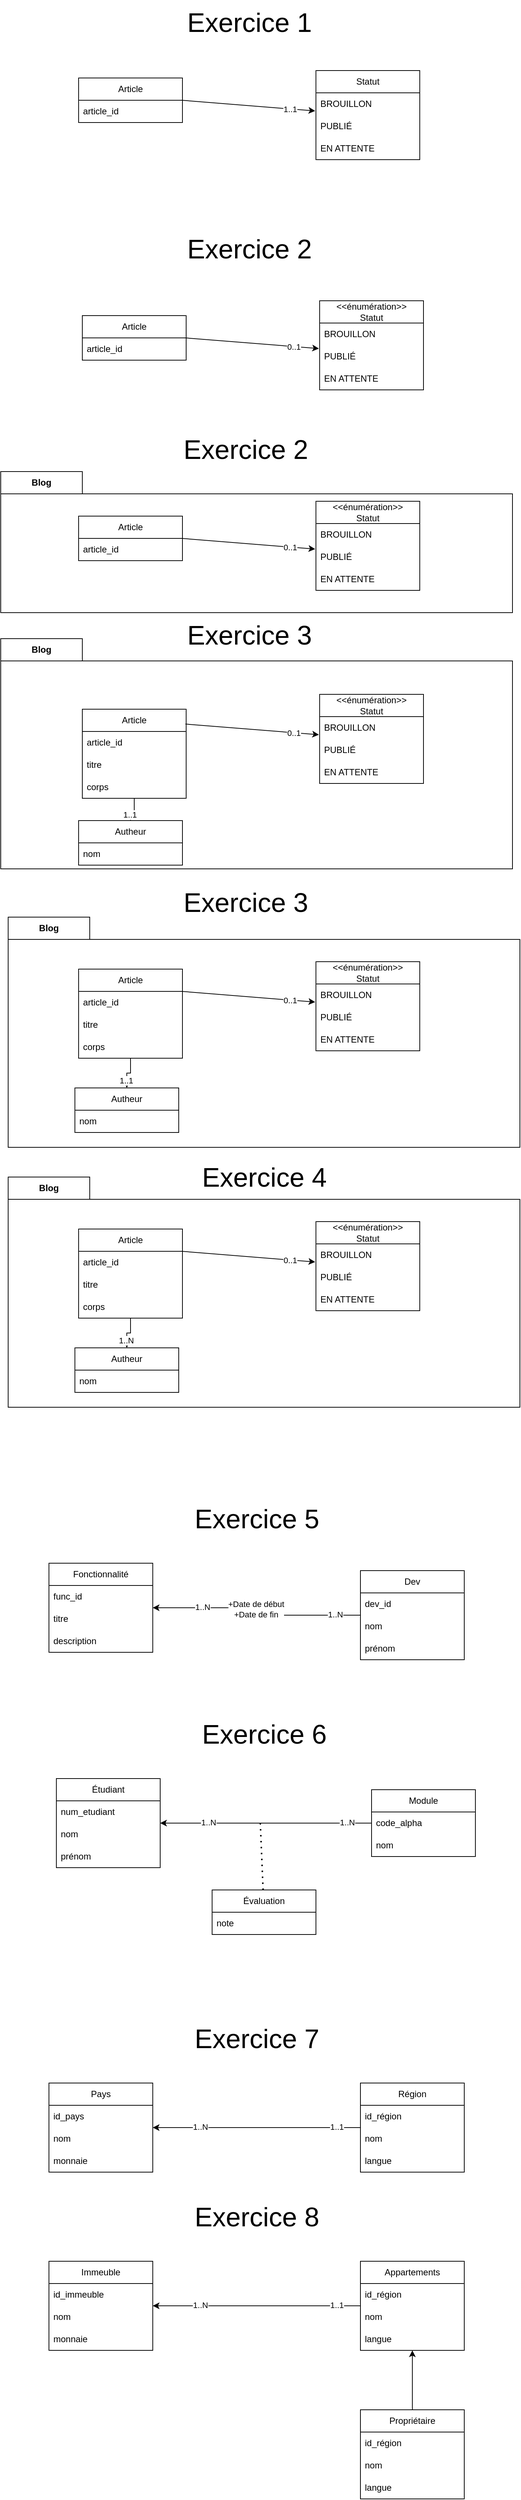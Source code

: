 <mxfile version="24.0.5" type="device">
  <diagram name="Page-1" id="Tr0XNQSlE0OQ8VXsaYxj">
    <mxGraphModel dx="1193" dy="619" grid="1" gridSize="10" guides="1" tooltips="1" connect="1" arrows="1" fold="1" page="1" pageScale="1" pageWidth="850" pageHeight="1100" math="0" shadow="0">
      <root>
        <mxCell id="0" />
        <mxCell id="1" parent="0" />
        <mxCell id="5YTVY3-jpFA6XS3-Fvsi-82" value="&lt;div&gt;Blog&lt;/div&gt;" style="shape=folder;fontStyle=1;tabWidth=110;tabHeight=30;tabPosition=left;html=1;boundedLbl=1;labelInHeader=1;container=1;collapsible=0;whiteSpace=wrap;" vertex="1" parent="1">
          <mxGeometry x="100" y="1260" width="690" height="310" as="geometry" />
        </mxCell>
        <mxCell id="5YTVY3-jpFA6XS3-Fvsi-83" value="" style="html=1;strokeColor=none;resizeWidth=1;resizeHeight=1;fillColor=none;part=1;connectable=0;allowArrows=0;deletable=0;whiteSpace=wrap;" vertex="1" parent="5YTVY3-jpFA6XS3-Fvsi-82">
          <mxGeometry width="690" height="217" relative="1" as="geometry">
            <mxPoint y="30" as="offset" />
          </mxGeometry>
        </mxCell>
        <mxCell id="5YTVY3-jpFA6XS3-Fvsi-80" value="&lt;div&gt;Blog&lt;/div&gt;" style="shape=folder;fontStyle=1;tabWidth=110;tabHeight=30;tabPosition=left;html=1;boundedLbl=1;labelInHeader=1;container=1;collapsible=0;whiteSpace=wrap;" vertex="1" parent="1">
          <mxGeometry x="90" y="660" width="690" height="190" as="geometry" />
        </mxCell>
        <mxCell id="5YTVY3-jpFA6XS3-Fvsi-81" value="" style="html=1;strokeColor=none;resizeWidth=1;resizeHeight=1;fillColor=none;part=1;connectable=0;allowArrows=0;deletable=0;whiteSpace=wrap;" vertex="1" parent="5YTVY3-jpFA6XS3-Fvsi-80">
          <mxGeometry width="690" height="133" relative="1" as="geometry">
            <mxPoint y="30" as="offset" />
          </mxGeometry>
        </mxCell>
        <mxCell id="5YTVY3-jpFA6XS3-Fvsi-78" value="&lt;div&gt;Blog&lt;/div&gt;" style="shape=folder;fontStyle=1;tabWidth=110;tabHeight=30;tabPosition=left;html=1;boundedLbl=1;labelInHeader=1;container=1;collapsible=0;whiteSpace=wrap;" vertex="1" parent="1">
          <mxGeometry x="90" y="885" width="690" height="310" as="geometry" />
        </mxCell>
        <mxCell id="5YTVY3-jpFA6XS3-Fvsi-79" value="" style="html=1;strokeColor=none;resizeWidth=1;resizeHeight=1;fillColor=none;part=1;connectable=0;allowArrows=0;deletable=0;whiteSpace=wrap;" vertex="1" parent="5YTVY3-jpFA6XS3-Fvsi-78">
          <mxGeometry width="690" height="217" relative="1" as="geometry">
            <mxPoint y="30" as="offset" />
          </mxGeometry>
        </mxCell>
        <mxCell id="5YTVY3-jpFA6XS3-Fvsi-1" value="Article" style="swimlane;fontStyle=0;childLayout=stackLayout;horizontal=1;startSize=30;horizontalStack=0;resizeParent=1;resizeParentMax=0;resizeLast=0;collapsible=1;marginBottom=0;whiteSpace=wrap;html=1;" vertex="1" parent="1">
          <mxGeometry x="200" y="450" width="140" height="60" as="geometry" />
        </mxCell>
        <mxCell id="5YTVY3-jpFA6XS3-Fvsi-14" value="article_id" style="text;strokeColor=none;fillColor=none;align=left;verticalAlign=middle;spacingLeft=4;spacingRight=4;overflow=hidden;points=[[0,0.5],[1,0.5]];portConstraint=eastwest;rotatable=0;whiteSpace=wrap;html=1;" vertex="1" parent="5YTVY3-jpFA6XS3-Fvsi-1">
          <mxGeometry y="30" width="140" height="30" as="geometry" />
        </mxCell>
        <mxCell id="5YTVY3-jpFA6XS3-Fvsi-12" value="" style="endArrow=classic;html=1;rounded=0;exitX=1;exitY=0.5;exitDx=0;exitDy=0;" edge="1" parent="1">
          <mxGeometry width="50" height="50" relative="1" as="geometry">
            <mxPoint x="339" y="480" as="sourcePoint" />
            <mxPoint x="519" y="494.4" as="targetPoint" />
          </mxGeometry>
        </mxCell>
        <mxCell id="5YTVY3-jpFA6XS3-Fvsi-13" value="&lt;div&gt;0..1&lt;/div&gt;" style="edgeLabel;html=1;align=center;verticalAlign=middle;resizable=0;points=[];" vertex="1" connectable="0" parent="5YTVY3-jpFA6XS3-Fvsi-12">
          <mxGeometry x="0.413" y="-2" relative="1" as="geometry">
            <mxPoint x="19" as="offset" />
          </mxGeometry>
        </mxCell>
        <mxCell id="5YTVY3-jpFA6XS3-Fvsi-15" value="Article" style="swimlane;fontStyle=0;childLayout=stackLayout;horizontal=1;startSize=30;horizontalStack=0;resizeParent=1;resizeParentMax=0;resizeLast=0;collapsible=1;marginBottom=0;whiteSpace=wrap;html=1;" vertex="1" parent="1">
          <mxGeometry x="195" y="130" width="140" height="60" as="geometry" />
        </mxCell>
        <mxCell id="5YTVY3-jpFA6XS3-Fvsi-16" value="article_id" style="text;strokeColor=none;fillColor=none;align=left;verticalAlign=middle;spacingLeft=4;spacingRight=4;overflow=hidden;points=[[0,0.5],[1,0.5]];portConstraint=eastwest;rotatable=0;whiteSpace=wrap;html=1;" vertex="1" parent="5YTVY3-jpFA6XS3-Fvsi-15">
          <mxGeometry y="30" width="140" height="30" as="geometry" />
        </mxCell>
        <mxCell id="5YTVY3-jpFA6XS3-Fvsi-17" value="Statut" style="swimlane;fontStyle=0;childLayout=stackLayout;horizontal=1;startSize=30;horizontalStack=0;resizeParent=1;resizeParentMax=0;resizeLast=0;collapsible=1;marginBottom=0;whiteSpace=wrap;html=1;" vertex="1" parent="1">
          <mxGeometry x="515" y="120" width="140" height="120" as="geometry" />
        </mxCell>
        <mxCell id="5YTVY3-jpFA6XS3-Fvsi-18" value="&lt;div&gt;BROUILLON&lt;/div&gt;" style="text;strokeColor=none;fillColor=none;align=left;verticalAlign=middle;spacingLeft=4;spacingRight=4;overflow=hidden;points=[[0,0.5],[1,0.5]];portConstraint=eastwest;rotatable=0;whiteSpace=wrap;html=1;" vertex="1" parent="5YTVY3-jpFA6XS3-Fvsi-17">
          <mxGeometry y="30" width="140" height="30" as="geometry" />
        </mxCell>
        <mxCell id="5YTVY3-jpFA6XS3-Fvsi-19" value="PUBLIÉ" style="text;strokeColor=none;fillColor=none;align=left;verticalAlign=middle;spacingLeft=4;spacingRight=4;overflow=hidden;points=[[0,0.5],[1,0.5]];portConstraint=eastwest;rotatable=0;whiteSpace=wrap;html=1;" vertex="1" parent="5YTVY3-jpFA6XS3-Fvsi-17">
          <mxGeometry y="60" width="140" height="30" as="geometry" />
        </mxCell>
        <mxCell id="5YTVY3-jpFA6XS3-Fvsi-20" value="EN ATTENTE" style="text;strokeColor=none;fillColor=none;align=left;verticalAlign=middle;spacingLeft=4;spacingRight=4;overflow=hidden;points=[[0,0.5],[1,0.5]];portConstraint=eastwest;rotatable=0;whiteSpace=wrap;html=1;" vertex="1" parent="5YTVY3-jpFA6XS3-Fvsi-17">
          <mxGeometry y="90" width="140" height="30" as="geometry" />
        </mxCell>
        <mxCell id="5YTVY3-jpFA6XS3-Fvsi-21" value="" style="endArrow=classic;html=1;rounded=0;exitX=1;exitY=0.5;exitDx=0;exitDy=0;" edge="1" parent="1">
          <mxGeometry width="50" height="50" relative="1" as="geometry">
            <mxPoint x="334" y="160" as="sourcePoint" />
            <mxPoint x="514" y="174.4" as="targetPoint" />
          </mxGeometry>
        </mxCell>
        <mxCell id="5YTVY3-jpFA6XS3-Fvsi-22" value="&lt;div&gt;1..1&lt;/div&gt;" style="edgeLabel;html=1;align=center;verticalAlign=middle;resizable=0;points=[];" vertex="1" connectable="0" parent="5YTVY3-jpFA6XS3-Fvsi-21">
          <mxGeometry x="0.413" y="-2" relative="1" as="geometry">
            <mxPoint x="19" as="offset" />
          </mxGeometry>
        </mxCell>
        <mxCell id="5YTVY3-jpFA6XS3-Fvsi-23" value="&lt;div&gt;&lt;font style=&quot;font-size: 36px;&quot;&gt;Exercice 1&lt;/font&gt;&lt;/div&gt;" style="text;html=1;align=center;verticalAlign=middle;resizable=0;points=[];autosize=1;strokeColor=none;fillColor=none;" vertex="1" parent="1">
          <mxGeometry x="330" y="25" width="190" height="60" as="geometry" />
        </mxCell>
        <mxCell id="5YTVY3-jpFA6XS3-Fvsi-25" value="&lt;div&gt;&lt;font style=&quot;font-size: 36px;&quot;&gt;Exercice 2&lt;/font&gt;&lt;/div&gt;" style="text;html=1;align=center;verticalAlign=middle;resizable=0;points=[];autosize=1;strokeColor=none;fillColor=none;" vertex="1" parent="1">
          <mxGeometry x="330" y="330" width="190" height="60" as="geometry" />
        </mxCell>
        <mxCell id="5YTVY3-jpFA6XS3-Fvsi-26" value="Article" style="swimlane;fontStyle=0;childLayout=stackLayout;horizontal=1;startSize=30;horizontalStack=0;resizeParent=1;resizeParentMax=0;resizeLast=0;collapsible=1;marginBottom=0;whiteSpace=wrap;html=1;" vertex="1" parent="1">
          <mxGeometry x="195" y="720" width="140" height="60" as="geometry" />
        </mxCell>
        <mxCell id="5YTVY3-jpFA6XS3-Fvsi-27" value="article_id" style="text;strokeColor=none;fillColor=none;align=left;verticalAlign=middle;spacingLeft=4;spacingRight=4;overflow=hidden;points=[[0,0.5],[1,0.5]];portConstraint=eastwest;rotatable=0;whiteSpace=wrap;html=1;" vertex="1" parent="5YTVY3-jpFA6XS3-Fvsi-26">
          <mxGeometry y="30" width="140" height="30" as="geometry" />
        </mxCell>
        <mxCell id="5YTVY3-jpFA6XS3-Fvsi-32" value="" style="endArrow=classic;html=1;rounded=0;exitX=1;exitY=0.5;exitDx=0;exitDy=0;" edge="1" parent="1">
          <mxGeometry width="50" height="50" relative="1" as="geometry">
            <mxPoint x="334" y="750" as="sourcePoint" />
            <mxPoint x="514" y="764.4" as="targetPoint" />
          </mxGeometry>
        </mxCell>
        <mxCell id="5YTVY3-jpFA6XS3-Fvsi-33" value="&lt;div&gt;0..1&lt;/div&gt;" style="edgeLabel;html=1;align=center;verticalAlign=middle;resizable=0;points=[];" vertex="1" connectable="0" parent="5YTVY3-jpFA6XS3-Fvsi-32">
          <mxGeometry x="0.413" y="-2" relative="1" as="geometry">
            <mxPoint x="19" as="offset" />
          </mxGeometry>
        </mxCell>
        <mxCell id="5YTVY3-jpFA6XS3-Fvsi-34" value="&lt;div&gt;&lt;font style=&quot;font-size: 36px;&quot;&gt;Exercice 2&lt;/font&gt;&lt;/div&gt;" style="text;html=1;align=center;verticalAlign=middle;resizable=0;points=[];autosize=1;strokeColor=none;fillColor=none;" vertex="1" parent="1">
          <mxGeometry x="325" y="600" width="190" height="60" as="geometry" />
        </mxCell>
        <mxCell id="5YTVY3-jpFA6XS3-Fvsi-46" style="edgeStyle=orthogonalEdgeStyle;rounded=0;orthogonalLoop=1;jettySize=auto;html=1;" edge="1" parent="1" source="5YTVY3-jpFA6XS3-Fvsi-35" target="5YTVY3-jpFA6XS3-Fvsi-44">
          <mxGeometry relative="1" as="geometry" />
        </mxCell>
        <mxCell id="5YTVY3-jpFA6XS3-Fvsi-47" value="&lt;div&gt;1..1&lt;/div&gt;" style="edgeLabel;html=1;align=center;verticalAlign=middle;resizable=0;points=[];" vertex="1" connectable="0" parent="5YTVY3-jpFA6XS3-Fvsi-46">
          <mxGeometry x="0.543" y="-1" relative="1" as="geometry">
            <mxPoint as="offset" />
          </mxGeometry>
        </mxCell>
        <mxCell id="5YTVY3-jpFA6XS3-Fvsi-35" value="Article" style="swimlane;fontStyle=0;childLayout=stackLayout;horizontal=1;startSize=30;horizontalStack=0;resizeParent=1;resizeParentMax=0;resizeLast=0;collapsible=1;marginBottom=0;whiteSpace=wrap;html=1;" vertex="1" parent="1">
          <mxGeometry x="200" y="980" width="140" height="120" as="geometry" />
        </mxCell>
        <mxCell id="5YTVY3-jpFA6XS3-Fvsi-36" value="article_id" style="text;strokeColor=none;fillColor=none;align=left;verticalAlign=middle;spacingLeft=4;spacingRight=4;overflow=hidden;points=[[0,0.5],[1,0.5]];portConstraint=eastwest;rotatable=0;whiteSpace=wrap;html=1;" vertex="1" parent="5YTVY3-jpFA6XS3-Fvsi-35">
          <mxGeometry y="30" width="140" height="30" as="geometry" />
        </mxCell>
        <mxCell id="5YTVY3-jpFA6XS3-Fvsi-48" value="titre" style="text;strokeColor=none;fillColor=none;align=left;verticalAlign=middle;spacingLeft=4;spacingRight=4;overflow=hidden;points=[[0,0.5],[1,0.5]];portConstraint=eastwest;rotatable=0;whiteSpace=wrap;html=1;" vertex="1" parent="5YTVY3-jpFA6XS3-Fvsi-35">
          <mxGeometry y="60" width="140" height="30" as="geometry" />
        </mxCell>
        <mxCell id="5YTVY3-jpFA6XS3-Fvsi-49" value="corps" style="text;strokeColor=none;fillColor=none;align=left;verticalAlign=middle;spacingLeft=4;spacingRight=4;overflow=hidden;points=[[0,0.5],[1,0.5]];portConstraint=eastwest;rotatable=0;whiteSpace=wrap;html=1;" vertex="1" parent="5YTVY3-jpFA6XS3-Fvsi-35">
          <mxGeometry y="90" width="140" height="30" as="geometry" />
        </mxCell>
        <mxCell id="5YTVY3-jpFA6XS3-Fvsi-37" value="&lt;div&gt;&amp;lt;&amp;lt;énumération&amp;gt;&amp;gt;&lt;/div&gt;&lt;div&gt;Statut&lt;br&gt;&lt;/div&gt;" style="swimlane;fontStyle=0;childLayout=stackLayout;horizontal=1;startSize=30;horizontalStack=0;resizeParent=1;resizeParentMax=0;resizeLast=0;collapsible=1;marginBottom=0;whiteSpace=wrap;html=1;" vertex="1" parent="1">
          <mxGeometry x="520" y="960" width="140" height="120" as="geometry" />
        </mxCell>
        <mxCell id="5YTVY3-jpFA6XS3-Fvsi-38" value="&lt;div&gt;BROUILLON&lt;/div&gt;" style="text;strokeColor=none;fillColor=none;align=left;verticalAlign=middle;spacingLeft=4;spacingRight=4;overflow=hidden;points=[[0,0.5],[1,0.5]];portConstraint=eastwest;rotatable=0;whiteSpace=wrap;html=1;" vertex="1" parent="5YTVY3-jpFA6XS3-Fvsi-37">
          <mxGeometry y="30" width="140" height="30" as="geometry" />
        </mxCell>
        <mxCell id="5YTVY3-jpFA6XS3-Fvsi-39" value="PUBLIÉ" style="text;strokeColor=none;fillColor=none;align=left;verticalAlign=middle;spacingLeft=4;spacingRight=4;overflow=hidden;points=[[0,0.5],[1,0.5]];portConstraint=eastwest;rotatable=0;whiteSpace=wrap;html=1;" vertex="1" parent="5YTVY3-jpFA6XS3-Fvsi-37">
          <mxGeometry y="60" width="140" height="30" as="geometry" />
        </mxCell>
        <mxCell id="5YTVY3-jpFA6XS3-Fvsi-40" value="EN ATTENTE" style="text;strokeColor=none;fillColor=none;align=left;verticalAlign=middle;spacingLeft=4;spacingRight=4;overflow=hidden;points=[[0,0.5],[1,0.5]];portConstraint=eastwest;rotatable=0;whiteSpace=wrap;html=1;" vertex="1" parent="5YTVY3-jpFA6XS3-Fvsi-37">
          <mxGeometry y="90" width="140" height="30" as="geometry" />
        </mxCell>
        <mxCell id="5YTVY3-jpFA6XS3-Fvsi-41" value="" style="endArrow=classic;html=1;rounded=0;exitX=1;exitY=0.5;exitDx=0;exitDy=0;" edge="1" parent="1">
          <mxGeometry width="50" height="50" relative="1" as="geometry">
            <mxPoint x="339" y="1000" as="sourcePoint" />
            <mxPoint x="519" y="1014.4" as="targetPoint" />
          </mxGeometry>
        </mxCell>
        <mxCell id="5YTVY3-jpFA6XS3-Fvsi-42" value="&lt;div&gt;0..1&lt;/div&gt;" style="edgeLabel;html=1;align=center;verticalAlign=middle;resizable=0;points=[];" vertex="1" connectable="0" parent="5YTVY3-jpFA6XS3-Fvsi-41">
          <mxGeometry x="0.413" y="-2" relative="1" as="geometry">
            <mxPoint x="19" as="offset" />
          </mxGeometry>
        </mxCell>
        <mxCell id="5YTVY3-jpFA6XS3-Fvsi-43" value="&lt;div&gt;&lt;font style=&quot;font-size: 36px;&quot;&gt;Exercice 3&lt;br&gt;&lt;/font&gt;&lt;/div&gt;" style="text;html=1;align=center;verticalAlign=middle;resizable=0;points=[];autosize=1;strokeColor=none;fillColor=none;" vertex="1" parent="1">
          <mxGeometry x="330" y="850" width="190" height="60" as="geometry" />
        </mxCell>
        <mxCell id="5YTVY3-jpFA6XS3-Fvsi-44" value="&lt;div&gt;Autheur&lt;/div&gt;" style="swimlane;fontStyle=0;childLayout=stackLayout;horizontal=1;startSize=30;horizontalStack=0;resizeParent=1;resizeParentMax=0;resizeLast=0;collapsible=1;marginBottom=0;whiteSpace=wrap;html=1;" vertex="1" parent="1">
          <mxGeometry x="195" y="1130" width="140" height="60" as="geometry" />
        </mxCell>
        <mxCell id="5YTVY3-jpFA6XS3-Fvsi-45" value="nom" style="text;strokeColor=none;fillColor=none;align=left;verticalAlign=middle;spacingLeft=4;spacingRight=4;overflow=hidden;points=[[0,0.5],[1,0.5]];portConstraint=eastwest;rotatable=0;whiteSpace=wrap;html=1;" vertex="1" parent="5YTVY3-jpFA6XS3-Fvsi-44">
          <mxGeometry y="30" width="140" height="30" as="geometry" />
        </mxCell>
        <mxCell id="5YTVY3-jpFA6XS3-Fvsi-50" value="&lt;div&gt;&amp;lt;&amp;lt;énumération&amp;gt;&amp;gt;&lt;/div&gt;&lt;div&gt;Statut&lt;br&gt;&lt;/div&gt;" style="swimlane;fontStyle=0;childLayout=stackLayout;horizontal=1;startSize=30;horizontalStack=0;resizeParent=1;resizeParentMax=0;resizeLast=0;collapsible=1;marginBottom=0;whiteSpace=wrap;html=1;" vertex="1" parent="1">
          <mxGeometry x="515" y="700" width="140" height="120" as="geometry" />
        </mxCell>
        <mxCell id="5YTVY3-jpFA6XS3-Fvsi-51" value="&lt;div&gt;BROUILLON&lt;/div&gt;" style="text;strokeColor=none;fillColor=none;align=left;verticalAlign=middle;spacingLeft=4;spacingRight=4;overflow=hidden;points=[[0,0.5],[1,0.5]];portConstraint=eastwest;rotatable=0;whiteSpace=wrap;html=1;" vertex="1" parent="5YTVY3-jpFA6XS3-Fvsi-50">
          <mxGeometry y="30" width="140" height="30" as="geometry" />
        </mxCell>
        <mxCell id="5YTVY3-jpFA6XS3-Fvsi-52" value="PUBLIÉ" style="text;strokeColor=none;fillColor=none;align=left;verticalAlign=middle;spacingLeft=4;spacingRight=4;overflow=hidden;points=[[0,0.5],[1,0.5]];portConstraint=eastwest;rotatable=0;whiteSpace=wrap;html=1;" vertex="1" parent="5YTVY3-jpFA6XS3-Fvsi-50">
          <mxGeometry y="60" width="140" height="30" as="geometry" />
        </mxCell>
        <mxCell id="5YTVY3-jpFA6XS3-Fvsi-53" value="EN ATTENTE" style="text;strokeColor=none;fillColor=none;align=left;verticalAlign=middle;spacingLeft=4;spacingRight=4;overflow=hidden;points=[[0,0.5],[1,0.5]];portConstraint=eastwest;rotatable=0;whiteSpace=wrap;html=1;" vertex="1" parent="5YTVY3-jpFA6XS3-Fvsi-50">
          <mxGeometry y="90" width="140" height="30" as="geometry" />
        </mxCell>
        <mxCell id="5YTVY3-jpFA6XS3-Fvsi-54" value="&lt;div&gt;&amp;lt;&amp;lt;énumération&amp;gt;&amp;gt;&lt;/div&gt;&lt;div&gt;Statut&lt;br&gt;&lt;/div&gt;" style="swimlane;fontStyle=0;childLayout=stackLayout;horizontal=1;startSize=30;horizontalStack=0;resizeParent=1;resizeParentMax=0;resizeLast=0;collapsible=1;marginBottom=0;whiteSpace=wrap;html=1;" vertex="1" parent="1">
          <mxGeometry x="520" y="430" width="140" height="120" as="geometry" />
        </mxCell>
        <mxCell id="5YTVY3-jpFA6XS3-Fvsi-55" value="&lt;div&gt;BROUILLON&lt;/div&gt;" style="text;strokeColor=none;fillColor=none;align=left;verticalAlign=middle;spacingLeft=4;spacingRight=4;overflow=hidden;points=[[0,0.5],[1,0.5]];portConstraint=eastwest;rotatable=0;whiteSpace=wrap;html=1;" vertex="1" parent="5YTVY3-jpFA6XS3-Fvsi-54">
          <mxGeometry y="30" width="140" height="30" as="geometry" />
        </mxCell>
        <mxCell id="5YTVY3-jpFA6XS3-Fvsi-56" value="PUBLIÉ" style="text;strokeColor=none;fillColor=none;align=left;verticalAlign=middle;spacingLeft=4;spacingRight=4;overflow=hidden;points=[[0,0.5],[1,0.5]];portConstraint=eastwest;rotatable=0;whiteSpace=wrap;html=1;" vertex="1" parent="5YTVY3-jpFA6XS3-Fvsi-54">
          <mxGeometry y="60" width="140" height="30" as="geometry" />
        </mxCell>
        <mxCell id="5YTVY3-jpFA6XS3-Fvsi-57" value="EN ATTENTE" style="text;strokeColor=none;fillColor=none;align=left;verticalAlign=middle;spacingLeft=4;spacingRight=4;overflow=hidden;points=[[0,0.5],[1,0.5]];portConstraint=eastwest;rotatable=0;whiteSpace=wrap;html=1;" vertex="1" parent="5YTVY3-jpFA6XS3-Fvsi-54">
          <mxGeometry y="90" width="140" height="30" as="geometry" />
        </mxCell>
        <mxCell id="5YTVY3-jpFA6XS3-Fvsi-58" style="edgeStyle=orthogonalEdgeStyle;rounded=0;orthogonalLoop=1;jettySize=auto;html=1;" edge="1" parent="1" source="5YTVY3-jpFA6XS3-Fvsi-60" target="5YTVY3-jpFA6XS3-Fvsi-71">
          <mxGeometry relative="1" as="geometry" />
        </mxCell>
        <mxCell id="5YTVY3-jpFA6XS3-Fvsi-59" value="&lt;div&gt;1..1&lt;/div&gt;" style="edgeLabel;html=1;align=center;verticalAlign=middle;resizable=0;points=[];" vertex="1" connectable="0" parent="5YTVY3-jpFA6XS3-Fvsi-58">
          <mxGeometry x="0.543" y="-1" relative="1" as="geometry">
            <mxPoint as="offset" />
          </mxGeometry>
        </mxCell>
        <mxCell id="5YTVY3-jpFA6XS3-Fvsi-60" value="Article" style="swimlane;fontStyle=0;childLayout=stackLayout;horizontal=1;startSize=30;horizontalStack=0;resizeParent=1;resizeParentMax=0;resizeLast=0;collapsible=1;marginBottom=0;whiteSpace=wrap;html=1;" vertex="1" parent="1">
          <mxGeometry x="195" y="1330" width="140" height="120" as="geometry" />
        </mxCell>
        <mxCell id="5YTVY3-jpFA6XS3-Fvsi-61" value="article_id" style="text;strokeColor=none;fillColor=none;align=left;verticalAlign=middle;spacingLeft=4;spacingRight=4;overflow=hidden;points=[[0,0.5],[1,0.5]];portConstraint=eastwest;rotatable=0;whiteSpace=wrap;html=1;" vertex="1" parent="5YTVY3-jpFA6XS3-Fvsi-60">
          <mxGeometry y="30" width="140" height="30" as="geometry" />
        </mxCell>
        <mxCell id="5YTVY3-jpFA6XS3-Fvsi-62" value="titre" style="text;strokeColor=none;fillColor=none;align=left;verticalAlign=middle;spacingLeft=4;spacingRight=4;overflow=hidden;points=[[0,0.5],[1,0.5]];portConstraint=eastwest;rotatable=0;whiteSpace=wrap;html=1;" vertex="1" parent="5YTVY3-jpFA6XS3-Fvsi-60">
          <mxGeometry y="60" width="140" height="30" as="geometry" />
        </mxCell>
        <mxCell id="5YTVY3-jpFA6XS3-Fvsi-63" value="corps" style="text;strokeColor=none;fillColor=none;align=left;verticalAlign=middle;spacingLeft=4;spacingRight=4;overflow=hidden;points=[[0,0.5],[1,0.5]];portConstraint=eastwest;rotatable=0;whiteSpace=wrap;html=1;" vertex="1" parent="5YTVY3-jpFA6XS3-Fvsi-60">
          <mxGeometry y="90" width="140" height="30" as="geometry" />
        </mxCell>
        <mxCell id="5YTVY3-jpFA6XS3-Fvsi-64" value="&lt;div&gt;&amp;lt;&amp;lt;énumération&amp;gt;&amp;gt;&lt;/div&gt;&lt;div&gt;Statut&lt;br&gt;&lt;/div&gt;" style="swimlane;fontStyle=0;childLayout=stackLayout;horizontal=1;startSize=30;horizontalStack=0;resizeParent=1;resizeParentMax=0;resizeLast=0;collapsible=1;marginBottom=0;whiteSpace=wrap;html=1;" vertex="1" parent="1">
          <mxGeometry x="515" y="1320" width="140" height="120" as="geometry" />
        </mxCell>
        <mxCell id="5YTVY3-jpFA6XS3-Fvsi-65" value="&lt;div&gt;BROUILLON&lt;/div&gt;" style="text;strokeColor=none;fillColor=none;align=left;verticalAlign=middle;spacingLeft=4;spacingRight=4;overflow=hidden;points=[[0,0.5],[1,0.5]];portConstraint=eastwest;rotatable=0;whiteSpace=wrap;html=1;" vertex="1" parent="5YTVY3-jpFA6XS3-Fvsi-64">
          <mxGeometry y="30" width="140" height="30" as="geometry" />
        </mxCell>
        <mxCell id="5YTVY3-jpFA6XS3-Fvsi-66" value="PUBLIÉ" style="text;strokeColor=none;fillColor=none;align=left;verticalAlign=middle;spacingLeft=4;spacingRight=4;overflow=hidden;points=[[0,0.5],[1,0.5]];portConstraint=eastwest;rotatable=0;whiteSpace=wrap;html=1;" vertex="1" parent="5YTVY3-jpFA6XS3-Fvsi-64">
          <mxGeometry y="60" width="140" height="30" as="geometry" />
        </mxCell>
        <mxCell id="5YTVY3-jpFA6XS3-Fvsi-67" value="EN ATTENTE" style="text;strokeColor=none;fillColor=none;align=left;verticalAlign=middle;spacingLeft=4;spacingRight=4;overflow=hidden;points=[[0,0.5],[1,0.5]];portConstraint=eastwest;rotatable=0;whiteSpace=wrap;html=1;" vertex="1" parent="5YTVY3-jpFA6XS3-Fvsi-64">
          <mxGeometry y="90" width="140" height="30" as="geometry" />
        </mxCell>
        <mxCell id="5YTVY3-jpFA6XS3-Fvsi-68" value="" style="endArrow=classic;html=1;rounded=0;exitX=1;exitY=0.5;exitDx=0;exitDy=0;" edge="1" parent="1">
          <mxGeometry width="50" height="50" relative="1" as="geometry">
            <mxPoint x="334" y="1360" as="sourcePoint" />
            <mxPoint x="514" y="1374.4" as="targetPoint" />
          </mxGeometry>
        </mxCell>
        <mxCell id="5YTVY3-jpFA6XS3-Fvsi-69" value="&lt;div&gt;0..1&lt;/div&gt;" style="edgeLabel;html=1;align=center;verticalAlign=middle;resizable=0;points=[];" vertex="1" connectable="0" parent="5YTVY3-jpFA6XS3-Fvsi-68">
          <mxGeometry x="0.413" y="-2" relative="1" as="geometry">
            <mxPoint x="19" as="offset" />
          </mxGeometry>
        </mxCell>
        <mxCell id="5YTVY3-jpFA6XS3-Fvsi-70" value="&lt;div&gt;&lt;font style=&quot;font-size: 36px;&quot;&gt;Exercice 3&lt;br&gt;&lt;/font&gt;&lt;/div&gt;" style="text;html=1;align=center;verticalAlign=middle;resizable=0;points=[];autosize=1;strokeColor=none;fillColor=none;" vertex="1" parent="1">
          <mxGeometry x="325" y="1210" width="190" height="60" as="geometry" />
        </mxCell>
        <mxCell id="5YTVY3-jpFA6XS3-Fvsi-71" value="&lt;div&gt;Autheur&lt;/div&gt;" style="swimlane;fontStyle=0;childLayout=stackLayout;horizontal=1;startSize=30;horizontalStack=0;resizeParent=1;resizeParentMax=0;resizeLast=0;collapsible=1;marginBottom=0;whiteSpace=wrap;html=1;" vertex="1" parent="1">
          <mxGeometry x="190" y="1490" width="140" height="60" as="geometry" />
        </mxCell>
        <mxCell id="5YTVY3-jpFA6XS3-Fvsi-72" value="nom" style="text;strokeColor=none;fillColor=none;align=left;verticalAlign=middle;spacingLeft=4;spacingRight=4;overflow=hidden;points=[[0,0.5],[1,0.5]];portConstraint=eastwest;rotatable=0;whiteSpace=wrap;html=1;" vertex="1" parent="5YTVY3-jpFA6XS3-Fvsi-71">
          <mxGeometry y="30" width="140" height="30" as="geometry" />
        </mxCell>
        <mxCell id="5YTVY3-jpFA6XS3-Fvsi-84" value="&lt;div&gt;Blog&lt;/div&gt;" style="shape=folder;fontStyle=1;tabWidth=110;tabHeight=30;tabPosition=left;html=1;boundedLbl=1;labelInHeader=1;container=1;collapsible=0;whiteSpace=wrap;" vertex="1" parent="1">
          <mxGeometry x="100" y="1610" width="690" height="310" as="geometry" />
        </mxCell>
        <mxCell id="5YTVY3-jpFA6XS3-Fvsi-85" value="" style="html=1;strokeColor=none;resizeWidth=1;resizeHeight=1;fillColor=none;part=1;connectable=0;allowArrows=0;deletable=0;whiteSpace=wrap;" vertex="1" parent="5YTVY3-jpFA6XS3-Fvsi-84">
          <mxGeometry width="690" height="217" relative="1" as="geometry">
            <mxPoint y="30" as="offset" />
          </mxGeometry>
        </mxCell>
        <mxCell id="5YTVY3-jpFA6XS3-Fvsi-100" value="&lt;div&gt;&lt;font style=&quot;font-size: 36px;&quot;&gt;Exercice 4&lt;br&gt;&lt;/font&gt;&lt;/div&gt;" style="text;html=1;align=center;verticalAlign=middle;resizable=0;points=[];autosize=1;strokeColor=none;fillColor=none;" vertex="1" parent="5YTVY3-jpFA6XS3-Fvsi-84">
          <mxGeometry x="250" y="-30" width="190" height="60" as="geometry" />
        </mxCell>
        <mxCell id="5YTVY3-jpFA6XS3-Fvsi-86" style="edgeStyle=orthogonalEdgeStyle;rounded=0;orthogonalLoop=1;jettySize=auto;html=1;" edge="1" parent="1" source="5YTVY3-jpFA6XS3-Fvsi-88" target="5YTVY3-jpFA6XS3-Fvsi-98">
          <mxGeometry relative="1" as="geometry" />
        </mxCell>
        <mxCell id="5YTVY3-jpFA6XS3-Fvsi-87" value="&lt;div&gt;1..N&lt;/div&gt;" style="edgeLabel;html=1;align=center;verticalAlign=middle;resizable=0;points=[];" vertex="1" connectable="0" parent="5YTVY3-jpFA6XS3-Fvsi-86">
          <mxGeometry x="0.543" y="-1" relative="1" as="geometry">
            <mxPoint as="offset" />
          </mxGeometry>
        </mxCell>
        <mxCell id="5YTVY3-jpFA6XS3-Fvsi-88" value="Article" style="swimlane;fontStyle=0;childLayout=stackLayout;horizontal=1;startSize=30;horizontalStack=0;resizeParent=1;resizeParentMax=0;resizeLast=0;collapsible=1;marginBottom=0;whiteSpace=wrap;html=1;" vertex="1" parent="1">
          <mxGeometry x="195" y="1680" width="140" height="120" as="geometry" />
        </mxCell>
        <mxCell id="5YTVY3-jpFA6XS3-Fvsi-89" value="article_id" style="text;strokeColor=none;fillColor=none;align=left;verticalAlign=middle;spacingLeft=4;spacingRight=4;overflow=hidden;points=[[0,0.5],[1,0.5]];portConstraint=eastwest;rotatable=0;whiteSpace=wrap;html=1;" vertex="1" parent="5YTVY3-jpFA6XS3-Fvsi-88">
          <mxGeometry y="30" width="140" height="30" as="geometry" />
        </mxCell>
        <mxCell id="5YTVY3-jpFA6XS3-Fvsi-90" value="titre" style="text;strokeColor=none;fillColor=none;align=left;verticalAlign=middle;spacingLeft=4;spacingRight=4;overflow=hidden;points=[[0,0.5],[1,0.5]];portConstraint=eastwest;rotatable=0;whiteSpace=wrap;html=1;" vertex="1" parent="5YTVY3-jpFA6XS3-Fvsi-88">
          <mxGeometry y="60" width="140" height="30" as="geometry" />
        </mxCell>
        <mxCell id="5YTVY3-jpFA6XS3-Fvsi-91" value="corps" style="text;strokeColor=none;fillColor=none;align=left;verticalAlign=middle;spacingLeft=4;spacingRight=4;overflow=hidden;points=[[0,0.5],[1,0.5]];portConstraint=eastwest;rotatable=0;whiteSpace=wrap;html=1;" vertex="1" parent="5YTVY3-jpFA6XS3-Fvsi-88">
          <mxGeometry y="90" width="140" height="30" as="geometry" />
        </mxCell>
        <mxCell id="5YTVY3-jpFA6XS3-Fvsi-92" value="&lt;div&gt;&amp;lt;&amp;lt;énumération&amp;gt;&amp;gt;&lt;/div&gt;&lt;div&gt;Statut&lt;br&gt;&lt;/div&gt;" style="swimlane;fontStyle=0;childLayout=stackLayout;horizontal=1;startSize=30;horizontalStack=0;resizeParent=1;resizeParentMax=0;resizeLast=0;collapsible=1;marginBottom=0;whiteSpace=wrap;html=1;" vertex="1" parent="1">
          <mxGeometry x="515" y="1670" width="140" height="120" as="geometry" />
        </mxCell>
        <mxCell id="5YTVY3-jpFA6XS3-Fvsi-93" value="&lt;div&gt;BROUILLON&lt;/div&gt;" style="text;strokeColor=none;fillColor=none;align=left;verticalAlign=middle;spacingLeft=4;spacingRight=4;overflow=hidden;points=[[0,0.5],[1,0.5]];portConstraint=eastwest;rotatable=0;whiteSpace=wrap;html=1;" vertex="1" parent="5YTVY3-jpFA6XS3-Fvsi-92">
          <mxGeometry y="30" width="140" height="30" as="geometry" />
        </mxCell>
        <mxCell id="5YTVY3-jpFA6XS3-Fvsi-94" value="PUBLIÉ" style="text;strokeColor=none;fillColor=none;align=left;verticalAlign=middle;spacingLeft=4;spacingRight=4;overflow=hidden;points=[[0,0.5],[1,0.5]];portConstraint=eastwest;rotatable=0;whiteSpace=wrap;html=1;" vertex="1" parent="5YTVY3-jpFA6XS3-Fvsi-92">
          <mxGeometry y="60" width="140" height="30" as="geometry" />
        </mxCell>
        <mxCell id="5YTVY3-jpFA6XS3-Fvsi-95" value="EN ATTENTE" style="text;strokeColor=none;fillColor=none;align=left;verticalAlign=middle;spacingLeft=4;spacingRight=4;overflow=hidden;points=[[0,0.5],[1,0.5]];portConstraint=eastwest;rotatable=0;whiteSpace=wrap;html=1;" vertex="1" parent="5YTVY3-jpFA6XS3-Fvsi-92">
          <mxGeometry y="90" width="140" height="30" as="geometry" />
        </mxCell>
        <mxCell id="5YTVY3-jpFA6XS3-Fvsi-96" value="" style="endArrow=classic;html=1;rounded=0;exitX=1;exitY=0.5;exitDx=0;exitDy=0;" edge="1" parent="1">
          <mxGeometry width="50" height="50" relative="1" as="geometry">
            <mxPoint x="334" y="1710" as="sourcePoint" />
            <mxPoint x="514" y="1724.4" as="targetPoint" />
          </mxGeometry>
        </mxCell>
        <mxCell id="5YTVY3-jpFA6XS3-Fvsi-97" value="&lt;div&gt;0..1&lt;/div&gt;" style="edgeLabel;html=1;align=center;verticalAlign=middle;resizable=0;points=[];" vertex="1" connectable="0" parent="5YTVY3-jpFA6XS3-Fvsi-96">
          <mxGeometry x="0.413" y="-2" relative="1" as="geometry">
            <mxPoint x="19" as="offset" />
          </mxGeometry>
        </mxCell>
        <mxCell id="5YTVY3-jpFA6XS3-Fvsi-98" value="&lt;div&gt;Autheur&lt;/div&gt;" style="swimlane;fontStyle=0;childLayout=stackLayout;horizontal=1;startSize=30;horizontalStack=0;resizeParent=1;resizeParentMax=0;resizeLast=0;collapsible=1;marginBottom=0;whiteSpace=wrap;html=1;" vertex="1" parent="1">
          <mxGeometry x="190" y="1840" width="140" height="60" as="geometry" />
        </mxCell>
        <mxCell id="5YTVY3-jpFA6XS3-Fvsi-99" value="nom" style="text;strokeColor=none;fillColor=none;align=left;verticalAlign=middle;spacingLeft=4;spacingRight=4;overflow=hidden;points=[[0,0.5],[1,0.5]];portConstraint=eastwest;rotatable=0;whiteSpace=wrap;html=1;" vertex="1" parent="5YTVY3-jpFA6XS3-Fvsi-98">
          <mxGeometry y="30" width="140" height="30" as="geometry" />
        </mxCell>
        <mxCell id="5YTVY3-jpFA6XS3-Fvsi-111" value="Dev" style="swimlane;fontStyle=0;childLayout=stackLayout;horizontal=1;startSize=30;horizontalStack=0;resizeParent=1;resizeParentMax=0;resizeLast=0;collapsible=1;marginBottom=0;whiteSpace=wrap;html=1;" vertex="1" parent="1">
          <mxGeometry x="575" y="2140" width="140" height="120" as="geometry" />
        </mxCell>
        <mxCell id="5YTVY3-jpFA6XS3-Fvsi-112" value="dev_id" style="text;strokeColor=none;fillColor=none;align=left;verticalAlign=middle;spacingLeft=4;spacingRight=4;overflow=hidden;points=[[0,0.5],[1,0.5]];portConstraint=eastwest;rotatable=0;whiteSpace=wrap;html=1;" vertex="1" parent="5YTVY3-jpFA6XS3-Fvsi-111">
          <mxGeometry y="30" width="140" height="30" as="geometry" />
        </mxCell>
        <mxCell id="5YTVY3-jpFA6XS3-Fvsi-113" value="nom" style="text;strokeColor=none;fillColor=none;align=left;verticalAlign=middle;spacingLeft=4;spacingRight=4;overflow=hidden;points=[[0,0.5],[1,0.5]];portConstraint=eastwest;rotatable=0;whiteSpace=wrap;html=1;" vertex="1" parent="5YTVY3-jpFA6XS3-Fvsi-111">
          <mxGeometry y="60" width="140" height="30" as="geometry" />
        </mxCell>
        <mxCell id="5YTVY3-jpFA6XS3-Fvsi-114" value="prénom" style="text;strokeColor=none;fillColor=none;align=left;verticalAlign=middle;spacingLeft=4;spacingRight=4;overflow=hidden;points=[[0,0.5],[1,0.5]];portConstraint=eastwest;rotatable=0;whiteSpace=wrap;html=1;" vertex="1" parent="5YTVY3-jpFA6XS3-Fvsi-111">
          <mxGeometry y="90" width="140" height="30" as="geometry" />
        </mxCell>
        <mxCell id="5YTVY3-jpFA6XS3-Fvsi-109" style="edgeStyle=orthogonalEdgeStyle;rounded=0;orthogonalLoop=1;jettySize=auto;html=1;" edge="1" parent="1" source="5YTVY3-jpFA6XS3-Fvsi-111" target="5YTVY3-jpFA6XS3-Fvsi-121">
          <mxGeometry relative="1" as="geometry" />
        </mxCell>
        <mxCell id="5YTVY3-jpFA6XS3-Fvsi-110" value="&lt;div&gt;1..N&lt;/div&gt;" style="edgeLabel;html=1;align=center;verticalAlign=middle;resizable=0;points=[];" vertex="1" connectable="0" parent="5YTVY3-jpFA6XS3-Fvsi-109">
          <mxGeometry x="0.543" y="-1" relative="1" as="geometry">
            <mxPoint as="offset" />
          </mxGeometry>
        </mxCell>
        <mxCell id="5YTVY3-jpFA6XS3-Fvsi-125" value="1..N" style="edgeLabel;html=1;align=center;verticalAlign=middle;resizable=0;points=[];" vertex="1" connectable="0" parent="5YTVY3-jpFA6XS3-Fvsi-109">
          <mxGeometry x="-0.767" y="-1" relative="1" as="geometry">
            <mxPoint as="offset" />
          </mxGeometry>
        </mxCell>
        <mxCell id="5YTVY3-jpFA6XS3-Fvsi-126" value="&lt;div&gt;+Date de début&lt;/div&gt;&lt;div&gt;+Date de fin&lt;br&gt;&lt;/div&gt;" style="edgeLabel;html=1;align=center;verticalAlign=middle;resizable=0;points=[];" vertex="1" connectable="0" parent="5YTVY3-jpFA6XS3-Fvsi-109">
          <mxGeometry x="-0.009" y="1" relative="1" as="geometry">
            <mxPoint y="-5" as="offset" />
          </mxGeometry>
        </mxCell>
        <mxCell id="5YTVY3-jpFA6XS3-Fvsi-121" value="Fonctionnalité" style="swimlane;fontStyle=0;childLayout=stackLayout;horizontal=1;startSize=30;horizontalStack=0;resizeParent=1;resizeParentMax=0;resizeLast=0;collapsible=1;marginBottom=0;whiteSpace=wrap;html=1;" vertex="1" parent="1">
          <mxGeometry x="155" y="2130" width="140" height="120" as="geometry" />
        </mxCell>
        <mxCell id="5YTVY3-jpFA6XS3-Fvsi-122" value="func_id" style="text;strokeColor=none;fillColor=none;align=left;verticalAlign=middle;spacingLeft=4;spacingRight=4;overflow=hidden;points=[[0,0.5],[1,0.5]];portConstraint=eastwest;rotatable=0;whiteSpace=wrap;html=1;" vertex="1" parent="5YTVY3-jpFA6XS3-Fvsi-121">
          <mxGeometry y="30" width="140" height="30" as="geometry" />
        </mxCell>
        <mxCell id="5YTVY3-jpFA6XS3-Fvsi-123" value="titre" style="text;strokeColor=none;fillColor=none;align=left;verticalAlign=middle;spacingLeft=4;spacingRight=4;overflow=hidden;points=[[0,0.5],[1,0.5]];portConstraint=eastwest;rotatable=0;whiteSpace=wrap;html=1;" vertex="1" parent="5YTVY3-jpFA6XS3-Fvsi-121">
          <mxGeometry y="60" width="140" height="30" as="geometry" />
        </mxCell>
        <mxCell id="5YTVY3-jpFA6XS3-Fvsi-124" value="description" style="text;strokeColor=none;fillColor=none;align=left;verticalAlign=middle;spacingLeft=4;spacingRight=4;overflow=hidden;points=[[0,0.5],[1,0.5]];portConstraint=eastwest;rotatable=0;whiteSpace=wrap;html=1;" vertex="1" parent="5YTVY3-jpFA6XS3-Fvsi-121">
          <mxGeometry y="90" width="140" height="30" as="geometry" />
        </mxCell>
        <mxCell id="5YTVY3-jpFA6XS3-Fvsi-108" value="&lt;div&gt;&lt;font style=&quot;font-size: 36px;&quot;&gt;Exercice 5&lt;br&gt;&lt;/font&gt;&lt;/div&gt;" style="text;html=1;align=center;verticalAlign=middle;resizable=0;points=[];autosize=1;strokeColor=none;fillColor=none;" vertex="1" parent="1">
          <mxGeometry x="340" y="2039.997" width="190" height="60" as="geometry" />
        </mxCell>
        <mxCell id="5YTVY3-jpFA6XS3-Fvsi-127" value="Module" style="swimlane;fontStyle=0;childLayout=stackLayout;horizontal=1;startSize=30;horizontalStack=0;resizeParent=1;resizeParentMax=0;resizeLast=0;collapsible=1;marginBottom=0;whiteSpace=wrap;html=1;" vertex="1" parent="1">
          <mxGeometry x="590" y="2435" width="140" height="90" as="geometry" />
        </mxCell>
        <mxCell id="5YTVY3-jpFA6XS3-Fvsi-128" value="code_alpha" style="text;strokeColor=none;fillColor=none;align=left;verticalAlign=middle;spacingLeft=4;spacingRight=4;overflow=hidden;points=[[0,0.5],[1,0.5]];portConstraint=eastwest;rotatable=0;whiteSpace=wrap;html=1;" vertex="1" parent="5YTVY3-jpFA6XS3-Fvsi-127">
          <mxGeometry y="30" width="140" height="30" as="geometry" />
        </mxCell>
        <mxCell id="5YTVY3-jpFA6XS3-Fvsi-129" value="nom" style="text;strokeColor=none;fillColor=none;align=left;verticalAlign=middle;spacingLeft=4;spacingRight=4;overflow=hidden;points=[[0,0.5],[1,0.5]];portConstraint=eastwest;rotatable=0;whiteSpace=wrap;html=1;" vertex="1" parent="5YTVY3-jpFA6XS3-Fvsi-127">
          <mxGeometry y="60" width="140" height="30" as="geometry" />
        </mxCell>
        <mxCell id="5YTVY3-jpFA6XS3-Fvsi-131" style="edgeStyle=orthogonalEdgeStyle;rounded=0;orthogonalLoop=1;jettySize=auto;html=1;" edge="1" parent="1" source="5YTVY3-jpFA6XS3-Fvsi-127" target="5YTVY3-jpFA6XS3-Fvsi-135">
          <mxGeometry relative="1" as="geometry" />
        </mxCell>
        <mxCell id="5YTVY3-jpFA6XS3-Fvsi-132" value="&lt;div&gt;1..N&lt;/div&gt;" style="edgeLabel;html=1;align=center;verticalAlign=middle;resizable=0;points=[];" vertex="1" connectable="0" parent="5YTVY3-jpFA6XS3-Fvsi-131">
          <mxGeometry x="0.543" y="-1" relative="1" as="geometry">
            <mxPoint as="offset" />
          </mxGeometry>
        </mxCell>
        <mxCell id="5YTVY3-jpFA6XS3-Fvsi-133" value="1..N" style="edgeLabel;html=1;align=center;verticalAlign=middle;resizable=0;points=[];" vertex="1" connectable="0" parent="5YTVY3-jpFA6XS3-Fvsi-131">
          <mxGeometry x="-0.767" y="-1" relative="1" as="geometry">
            <mxPoint as="offset" />
          </mxGeometry>
        </mxCell>
        <mxCell id="5YTVY3-jpFA6XS3-Fvsi-135" value="Étudiant" style="swimlane;fontStyle=0;childLayout=stackLayout;horizontal=1;startSize=30;horizontalStack=0;resizeParent=1;resizeParentMax=0;resizeLast=0;collapsible=1;marginBottom=0;whiteSpace=wrap;html=1;" vertex="1" parent="1">
          <mxGeometry x="165" y="2420" width="140" height="120" as="geometry" />
        </mxCell>
        <mxCell id="5YTVY3-jpFA6XS3-Fvsi-136" value="num_etudiant" style="text;strokeColor=none;fillColor=none;align=left;verticalAlign=middle;spacingLeft=4;spacingRight=4;overflow=hidden;points=[[0,0.5],[1,0.5]];portConstraint=eastwest;rotatable=0;whiteSpace=wrap;html=1;" vertex="1" parent="5YTVY3-jpFA6XS3-Fvsi-135">
          <mxGeometry y="30" width="140" height="30" as="geometry" />
        </mxCell>
        <mxCell id="5YTVY3-jpFA6XS3-Fvsi-137" value="nom" style="text;strokeColor=none;fillColor=none;align=left;verticalAlign=middle;spacingLeft=4;spacingRight=4;overflow=hidden;points=[[0,0.5],[1,0.5]];portConstraint=eastwest;rotatable=0;whiteSpace=wrap;html=1;" vertex="1" parent="5YTVY3-jpFA6XS3-Fvsi-135">
          <mxGeometry y="60" width="140" height="30" as="geometry" />
        </mxCell>
        <mxCell id="5YTVY3-jpFA6XS3-Fvsi-138" value="prénom" style="text;strokeColor=none;fillColor=none;align=left;verticalAlign=middle;spacingLeft=4;spacingRight=4;overflow=hidden;points=[[0,0.5],[1,0.5]];portConstraint=eastwest;rotatable=0;whiteSpace=wrap;html=1;" vertex="1" parent="5YTVY3-jpFA6XS3-Fvsi-135">
          <mxGeometry y="90" width="140" height="30" as="geometry" />
        </mxCell>
        <mxCell id="5YTVY3-jpFA6XS3-Fvsi-139" value="&lt;div&gt;&lt;font style=&quot;font-size: 36px;&quot;&gt;Exercice 6&lt;br&gt;&lt;/font&gt;&lt;/div&gt;" style="text;html=1;align=center;verticalAlign=middle;resizable=0;points=[];autosize=1;strokeColor=none;fillColor=none;" vertex="1" parent="1">
          <mxGeometry x="350" y="2329.997" width="190" height="60" as="geometry" />
        </mxCell>
        <mxCell id="5YTVY3-jpFA6XS3-Fvsi-143" value="Région" style="swimlane;fontStyle=0;childLayout=stackLayout;horizontal=1;startSize=30;horizontalStack=0;resizeParent=1;resizeParentMax=0;resizeLast=0;collapsible=1;marginBottom=0;whiteSpace=wrap;html=1;" vertex="1" parent="1">
          <mxGeometry x="575" y="2830" width="140" height="120" as="geometry" />
        </mxCell>
        <mxCell id="5YTVY3-jpFA6XS3-Fvsi-144" value="id_région" style="text;strokeColor=none;fillColor=none;align=left;verticalAlign=middle;spacingLeft=4;spacingRight=4;overflow=hidden;points=[[0,0.5],[1,0.5]];portConstraint=eastwest;rotatable=0;whiteSpace=wrap;html=1;" vertex="1" parent="5YTVY3-jpFA6XS3-Fvsi-143">
          <mxGeometry y="30" width="140" height="30" as="geometry" />
        </mxCell>
        <mxCell id="5YTVY3-jpFA6XS3-Fvsi-155" value="nom" style="text;strokeColor=none;fillColor=none;align=left;verticalAlign=middle;spacingLeft=4;spacingRight=4;overflow=hidden;points=[[0,0.5],[1,0.5]];portConstraint=eastwest;rotatable=0;whiteSpace=wrap;html=1;" vertex="1" parent="5YTVY3-jpFA6XS3-Fvsi-143">
          <mxGeometry y="60" width="140" height="30" as="geometry" />
        </mxCell>
        <mxCell id="5YTVY3-jpFA6XS3-Fvsi-145" value="langue" style="text;strokeColor=none;fillColor=none;align=left;verticalAlign=middle;spacingLeft=4;spacingRight=4;overflow=hidden;points=[[0,0.5],[1,0.5]];portConstraint=eastwest;rotatable=0;whiteSpace=wrap;html=1;" vertex="1" parent="5YTVY3-jpFA6XS3-Fvsi-143">
          <mxGeometry y="90" width="140" height="30" as="geometry" />
        </mxCell>
        <mxCell id="5YTVY3-jpFA6XS3-Fvsi-146" style="edgeStyle=orthogonalEdgeStyle;rounded=0;orthogonalLoop=1;jettySize=auto;html=1;" edge="1" parent="1" source="5YTVY3-jpFA6XS3-Fvsi-143" target="5YTVY3-jpFA6XS3-Fvsi-150">
          <mxGeometry relative="1" as="geometry" />
        </mxCell>
        <mxCell id="5YTVY3-jpFA6XS3-Fvsi-147" value="&lt;div&gt;1..N&lt;/div&gt;" style="edgeLabel;html=1;align=center;verticalAlign=middle;resizable=0;points=[];" vertex="1" connectable="0" parent="5YTVY3-jpFA6XS3-Fvsi-146">
          <mxGeometry x="0.543" y="-1" relative="1" as="geometry">
            <mxPoint as="offset" />
          </mxGeometry>
        </mxCell>
        <mxCell id="5YTVY3-jpFA6XS3-Fvsi-148" value="1..1" style="edgeLabel;html=1;align=center;verticalAlign=middle;resizable=0;points=[];" vertex="1" connectable="0" parent="5YTVY3-jpFA6XS3-Fvsi-146">
          <mxGeometry x="-0.767" y="-1" relative="1" as="geometry">
            <mxPoint as="offset" />
          </mxGeometry>
        </mxCell>
        <mxCell id="5YTVY3-jpFA6XS3-Fvsi-150" value="Pays" style="swimlane;fontStyle=0;childLayout=stackLayout;horizontal=1;startSize=30;horizontalStack=0;resizeParent=1;resizeParentMax=0;resizeLast=0;collapsible=1;marginBottom=0;whiteSpace=wrap;html=1;" vertex="1" parent="1">
          <mxGeometry x="155" y="2830" width="140" height="120" as="geometry" />
        </mxCell>
        <mxCell id="5YTVY3-jpFA6XS3-Fvsi-151" value="id_pays" style="text;strokeColor=none;fillColor=none;align=left;verticalAlign=middle;spacingLeft=4;spacingRight=4;overflow=hidden;points=[[0,0.5],[1,0.5]];portConstraint=eastwest;rotatable=0;whiteSpace=wrap;html=1;" vertex="1" parent="5YTVY3-jpFA6XS3-Fvsi-150">
          <mxGeometry y="30" width="140" height="30" as="geometry" />
        </mxCell>
        <mxCell id="5YTVY3-jpFA6XS3-Fvsi-152" value="nom" style="text;strokeColor=none;fillColor=none;align=left;verticalAlign=middle;spacingLeft=4;spacingRight=4;overflow=hidden;points=[[0,0.5],[1,0.5]];portConstraint=eastwest;rotatable=0;whiteSpace=wrap;html=1;" vertex="1" parent="5YTVY3-jpFA6XS3-Fvsi-150">
          <mxGeometry y="60" width="140" height="30" as="geometry" />
        </mxCell>
        <mxCell id="5YTVY3-jpFA6XS3-Fvsi-153" value="monnaie" style="text;strokeColor=none;fillColor=none;align=left;verticalAlign=middle;spacingLeft=4;spacingRight=4;overflow=hidden;points=[[0,0.5],[1,0.5]];portConstraint=eastwest;rotatable=0;whiteSpace=wrap;html=1;" vertex="1" parent="5YTVY3-jpFA6XS3-Fvsi-150">
          <mxGeometry y="90" width="140" height="30" as="geometry" />
        </mxCell>
        <mxCell id="5YTVY3-jpFA6XS3-Fvsi-154" value="&lt;div&gt;&lt;font style=&quot;font-size: 36px;&quot;&gt;Exercice 7&lt;br&gt;&lt;/font&gt;&lt;/div&gt;" style="text;html=1;align=center;verticalAlign=middle;resizable=0;points=[];autosize=1;strokeColor=none;fillColor=none;" vertex="1" parent="1">
          <mxGeometry x="340" y="2739.997" width="190" height="60" as="geometry" />
        </mxCell>
        <mxCell id="5YTVY3-jpFA6XS3-Fvsi-156" value="Appartements" style="swimlane;fontStyle=0;childLayout=stackLayout;horizontal=1;startSize=30;horizontalStack=0;resizeParent=1;resizeParentMax=0;resizeLast=0;collapsible=1;marginBottom=0;whiteSpace=wrap;html=1;" vertex="1" parent="1">
          <mxGeometry x="575" y="3070" width="140" height="120" as="geometry" />
        </mxCell>
        <mxCell id="5YTVY3-jpFA6XS3-Fvsi-157" value="id_région" style="text;strokeColor=none;fillColor=none;align=left;verticalAlign=middle;spacingLeft=4;spacingRight=4;overflow=hidden;points=[[0,0.5],[1,0.5]];portConstraint=eastwest;rotatable=0;whiteSpace=wrap;html=1;" vertex="1" parent="5YTVY3-jpFA6XS3-Fvsi-156">
          <mxGeometry y="30" width="140" height="30" as="geometry" />
        </mxCell>
        <mxCell id="5YTVY3-jpFA6XS3-Fvsi-158" value="nom" style="text;strokeColor=none;fillColor=none;align=left;verticalAlign=middle;spacingLeft=4;spacingRight=4;overflow=hidden;points=[[0,0.5],[1,0.5]];portConstraint=eastwest;rotatable=0;whiteSpace=wrap;html=1;" vertex="1" parent="5YTVY3-jpFA6XS3-Fvsi-156">
          <mxGeometry y="60" width="140" height="30" as="geometry" />
        </mxCell>
        <mxCell id="5YTVY3-jpFA6XS3-Fvsi-159" value="langue" style="text;strokeColor=none;fillColor=none;align=left;verticalAlign=middle;spacingLeft=4;spacingRight=4;overflow=hidden;points=[[0,0.5],[1,0.5]];portConstraint=eastwest;rotatable=0;whiteSpace=wrap;html=1;" vertex="1" parent="5YTVY3-jpFA6XS3-Fvsi-156">
          <mxGeometry y="90" width="140" height="30" as="geometry" />
        </mxCell>
        <mxCell id="5YTVY3-jpFA6XS3-Fvsi-160" style="edgeStyle=orthogonalEdgeStyle;rounded=0;orthogonalLoop=1;jettySize=auto;html=1;" edge="1" parent="1" source="5YTVY3-jpFA6XS3-Fvsi-156" target="5YTVY3-jpFA6XS3-Fvsi-163">
          <mxGeometry relative="1" as="geometry" />
        </mxCell>
        <mxCell id="5YTVY3-jpFA6XS3-Fvsi-161" value="&lt;div&gt;1..N&lt;/div&gt;" style="edgeLabel;html=1;align=center;verticalAlign=middle;resizable=0;points=[];" vertex="1" connectable="0" parent="5YTVY3-jpFA6XS3-Fvsi-160">
          <mxGeometry x="0.543" y="-1" relative="1" as="geometry">
            <mxPoint as="offset" />
          </mxGeometry>
        </mxCell>
        <mxCell id="5YTVY3-jpFA6XS3-Fvsi-162" value="1..1" style="edgeLabel;html=1;align=center;verticalAlign=middle;resizable=0;points=[];" vertex="1" connectable="0" parent="5YTVY3-jpFA6XS3-Fvsi-160">
          <mxGeometry x="-0.767" y="-1" relative="1" as="geometry">
            <mxPoint as="offset" />
          </mxGeometry>
        </mxCell>
        <mxCell id="5YTVY3-jpFA6XS3-Fvsi-163" value="Immeuble" style="swimlane;fontStyle=0;childLayout=stackLayout;horizontal=1;startSize=30;horizontalStack=0;resizeParent=1;resizeParentMax=0;resizeLast=0;collapsible=1;marginBottom=0;whiteSpace=wrap;html=1;" vertex="1" parent="1">
          <mxGeometry x="155" y="3070" width="140" height="120" as="geometry" />
        </mxCell>
        <mxCell id="5YTVY3-jpFA6XS3-Fvsi-164" value="id_immeuble" style="text;strokeColor=none;fillColor=none;align=left;verticalAlign=middle;spacingLeft=4;spacingRight=4;overflow=hidden;points=[[0,0.5],[1,0.5]];portConstraint=eastwest;rotatable=0;whiteSpace=wrap;html=1;" vertex="1" parent="5YTVY3-jpFA6XS3-Fvsi-163">
          <mxGeometry y="30" width="140" height="30" as="geometry" />
        </mxCell>
        <mxCell id="5YTVY3-jpFA6XS3-Fvsi-165" value="nom" style="text;strokeColor=none;fillColor=none;align=left;verticalAlign=middle;spacingLeft=4;spacingRight=4;overflow=hidden;points=[[0,0.5],[1,0.5]];portConstraint=eastwest;rotatable=0;whiteSpace=wrap;html=1;" vertex="1" parent="5YTVY3-jpFA6XS3-Fvsi-163">
          <mxGeometry y="60" width="140" height="30" as="geometry" />
        </mxCell>
        <mxCell id="5YTVY3-jpFA6XS3-Fvsi-166" value="monnaie" style="text;strokeColor=none;fillColor=none;align=left;verticalAlign=middle;spacingLeft=4;spacingRight=4;overflow=hidden;points=[[0,0.5],[1,0.5]];portConstraint=eastwest;rotatable=0;whiteSpace=wrap;html=1;" vertex="1" parent="5YTVY3-jpFA6XS3-Fvsi-163">
          <mxGeometry y="90" width="140" height="30" as="geometry" />
        </mxCell>
        <mxCell id="5YTVY3-jpFA6XS3-Fvsi-167" value="&lt;div&gt;&lt;font style=&quot;font-size: 36px;&quot;&gt;Exercice 8&lt;br&gt;&lt;/font&gt;&lt;/div&gt;" style="text;html=1;align=center;verticalAlign=middle;resizable=0;points=[];autosize=1;strokeColor=none;fillColor=none;" vertex="1" parent="1">
          <mxGeometry x="340" y="2979.997" width="190" height="60" as="geometry" />
        </mxCell>
        <mxCell id="5YTVY3-jpFA6XS3-Fvsi-172" style="edgeStyle=orthogonalEdgeStyle;rounded=0;orthogonalLoop=1;jettySize=auto;html=1;" edge="1" parent="1" source="5YTVY3-jpFA6XS3-Fvsi-168" target="5YTVY3-jpFA6XS3-Fvsi-156">
          <mxGeometry relative="1" as="geometry" />
        </mxCell>
        <mxCell id="5YTVY3-jpFA6XS3-Fvsi-168" value="Propriétaire" style="swimlane;fontStyle=0;childLayout=stackLayout;horizontal=1;startSize=30;horizontalStack=0;resizeParent=1;resizeParentMax=0;resizeLast=0;collapsible=1;marginBottom=0;whiteSpace=wrap;html=1;" vertex="1" parent="1">
          <mxGeometry x="575" y="3270" width="140" height="120" as="geometry" />
        </mxCell>
        <mxCell id="5YTVY3-jpFA6XS3-Fvsi-169" value="id_région" style="text;strokeColor=none;fillColor=none;align=left;verticalAlign=middle;spacingLeft=4;spacingRight=4;overflow=hidden;points=[[0,0.5],[1,0.5]];portConstraint=eastwest;rotatable=0;whiteSpace=wrap;html=1;" vertex="1" parent="5YTVY3-jpFA6XS3-Fvsi-168">
          <mxGeometry y="30" width="140" height="30" as="geometry" />
        </mxCell>
        <mxCell id="5YTVY3-jpFA6XS3-Fvsi-170" value="nom" style="text;strokeColor=none;fillColor=none;align=left;verticalAlign=middle;spacingLeft=4;spacingRight=4;overflow=hidden;points=[[0,0.5],[1,0.5]];portConstraint=eastwest;rotatable=0;whiteSpace=wrap;html=1;" vertex="1" parent="5YTVY3-jpFA6XS3-Fvsi-168">
          <mxGeometry y="60" width="140" height="30" as="geometry" />
        </mxCell>
        <mxCell id="5YTVY3-jpFA6XS3-Fvsi-171" value="langue" style="text;strokeColor=none;fillColor=none;align=left;verticalAlign=middle;spacingLeft=4;spacingRight=4;overflow=hidden;points=[[0,0.5],[1,0.5]];portConstraint=eastwest;rotatable=0;whiteSpace=wrap;html=1;" vertex="1" parent="5YTVY3-jpFA6XS3-Fvsi-168">
          <mxGeometry y="90" width="140" height="30" as="geometry" />
        </mxCell>
        <mxCell id="5YTVY3-jpFA6XS3-Fvsi-173" value="Évaluation" style="swimlane;fontStyle=0;childLayout=stackLayout;horizontal=1;startSize=30;horizontalStack=0;resizeParent=1;resizeParentMax=0;resizeLast=0;collapsible=1;marginBottom=0;whiteSpace=wrap;html=1;" vertex="1" parent="1">
          <mxGeometry x="375" y="2570" width="140" height="60" as="geometry" />
        </mxCell>
        <mxCell id="5YTVY3-jpFA6XS3-Fvsi-174" value="note" style="text;strokeColor=none;fillColor=none;align=left;verticalAlign=middle;spacingLeft=4;spacingRight=4;overflow=hidden;points=[[0,0.5],[1,0.5]];portConstraint=eastwest;rotatable=0;whiteSpace=wrap;html=1;" vertex="1" parent="5YTVY3-jpFA6XS3-Fvsi-173">
          <mxGeometry y="30" width="140" height="30" as="geometry" />
        </mxCell>
        <mxCell id="5YTVY3-jpFA6XS3-Fvsi-177" value="" style="endArrow=none;dashed=1;html=1;dashPattern=1 3;strokeWidth=2;rounded=0;" edge="1" parent="1" target="5YTVY3-jpFA6XS3-Fvsi-173">
          <mxGeometry width="50" height="50" relative="1" as="geometry">
            <mxPoint x="440" y="2480" as="sourcePoint" />
            <mxPoint x="390" y="2630" as="targetPoint" />
          </mxGeometry>
        </mxCell>
      </root>
    </mxGraphModel>
  </diagram>
</mxfile>
